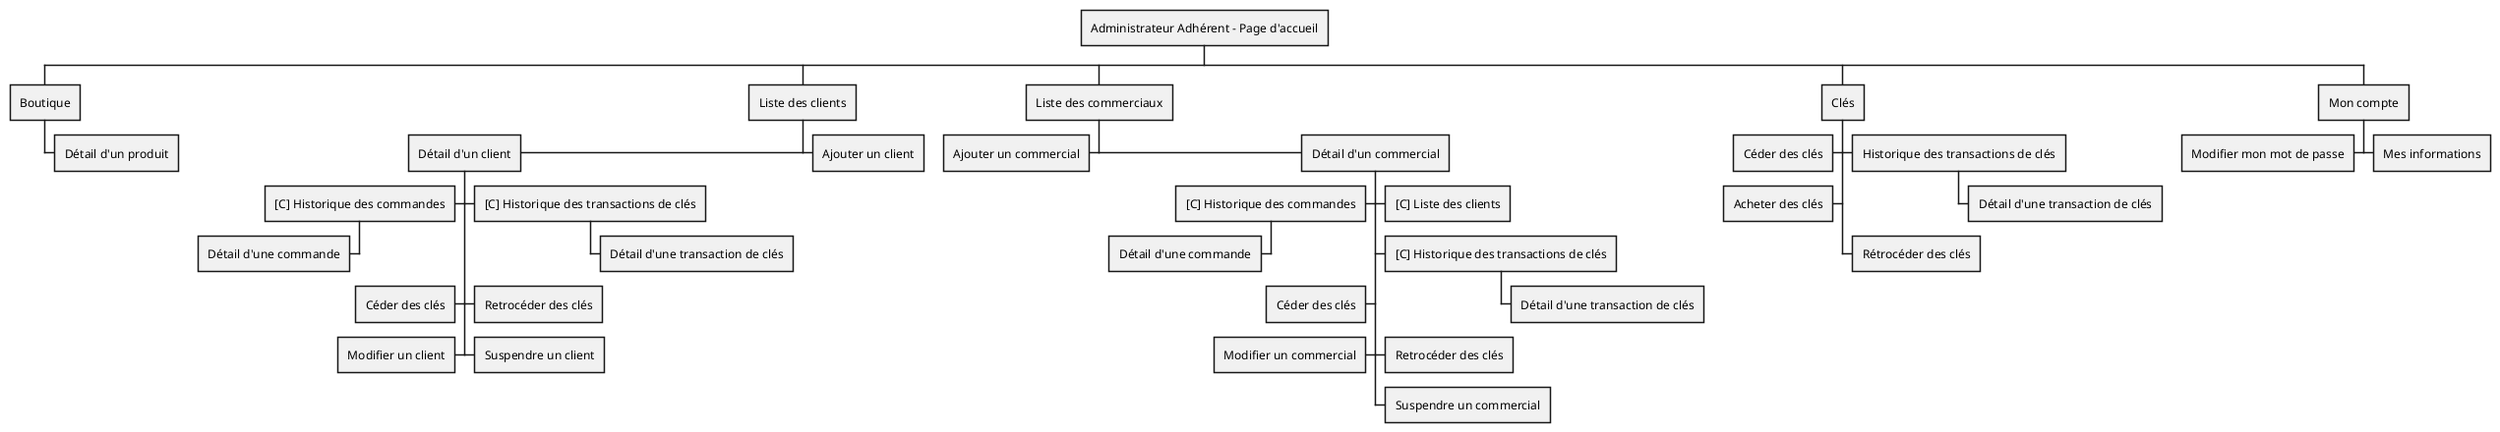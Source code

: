 @startwbs
+ Administrateur Adhérent - Page d'accueil
++ Boutique
+++ Détail d'un produit
++ Liste des clients
++- Détail d'un client
++++ [C] Historique des transactions de clés
+++++ Détail d'une transaction de clés
+++- [C] Historique des commandes
++++- Détail d'une commande
++++ Retrocéder des clés
+++- Céder des clés
++++ Suspendre un client
+++- Modifier un client
+++ Ajouter un client
++ Liste des commerciaux
+++ Détail d'un commercial
++++ [C] Liste des clients
++++ [C] Historique des transactions de clés
+++++ Détail d'une transaction de clés
+++- [C] Historique des commandes
++++- Détail d'une commande
++++ Retrocéder des clés
+++- Céder des clés
++++ Suspendre un commercial
+++- Modifier un commercial
++- Ajouter un commercial
++ Clés
+++ Historique des transactions de clés
++++ Détail d'une transaction de clés
++- Céder des clés
+++ Rétrocéder des clés
++- Acheter des clés
++ Mon compte
+++ Mes informations
++- Modifier mon mot de passe
@endwbs
